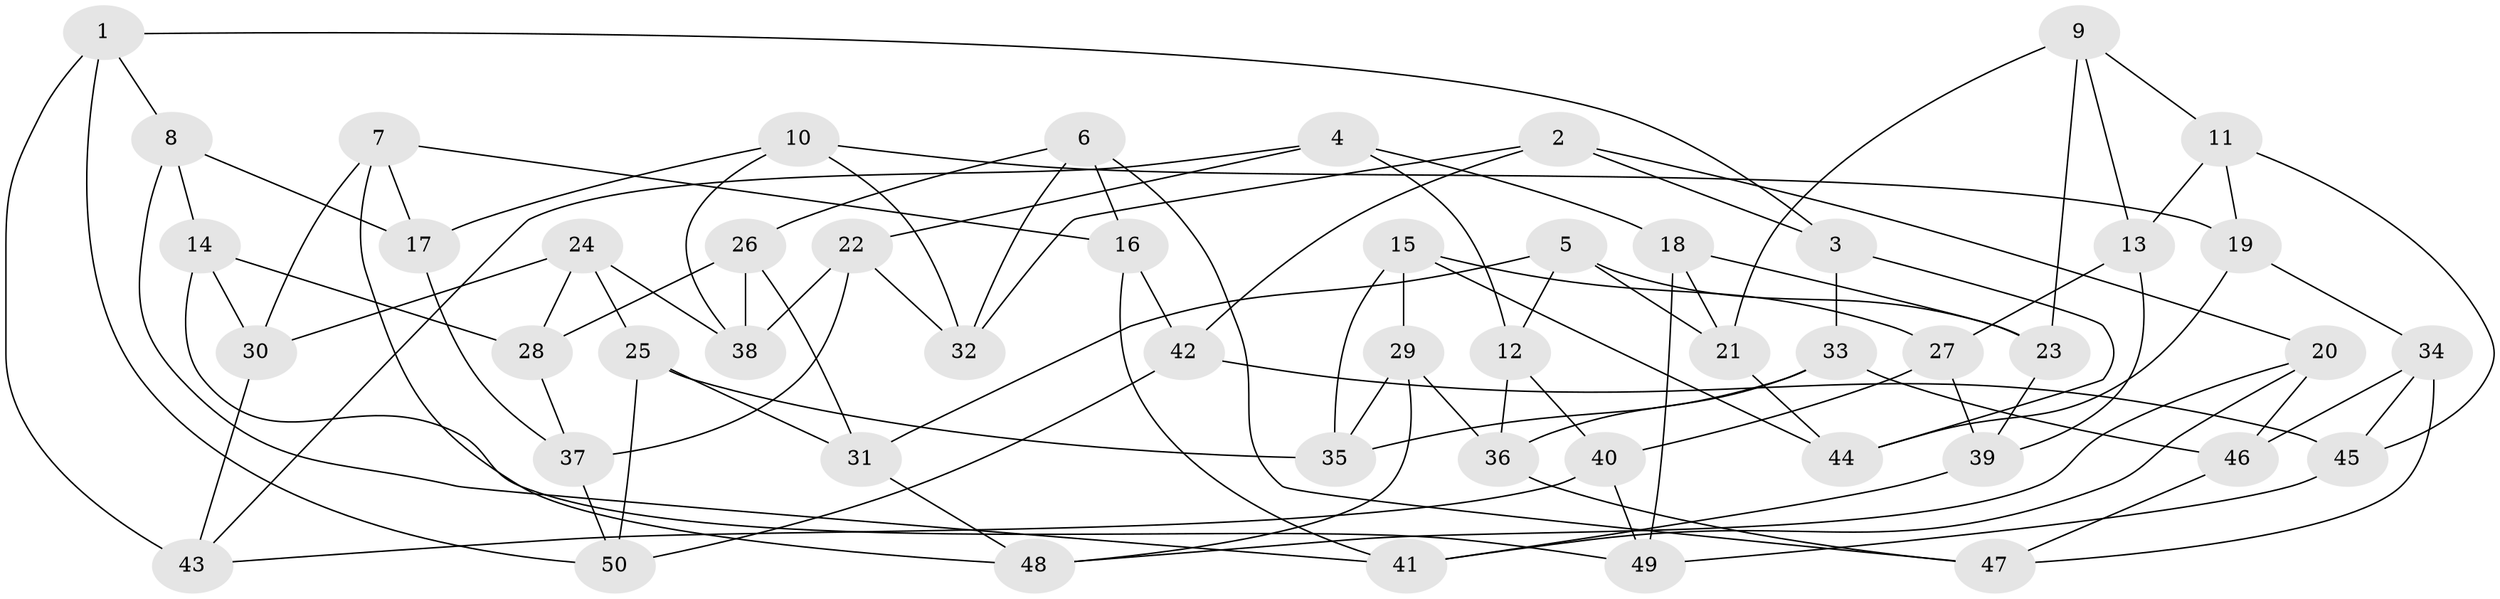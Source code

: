 // coarse degree distribution, {4: 0.7714285714285715, 8: 0.02857142857142857, 10: 0.02857142857142857, 9: 0.02857142857142857, 7: 0.02857142857142857, 3: 0.11428571428571428}
// Generated by graph-tools (version 1.1) at 2025/53/03/04/25 22:53:39]
// undirected, 50 vertices, 100 edges
graph export_dot {
  node [color=gray90,style=filled];
  1;
  2;
  3;
  4;
  5;
  6;
  7;
  8;
  9;
  10;
  11;
  12;
  13;
  14;
  15;
  16;
  17;
  18;
  19;
  20;
  21;
  22;
  23;
  24;
  25;
  26;
  27;
  28;
  29;
  30;
  31;
  32;
  33;
  34;
  35;
  36;
  37;
  38;
  39;
  40;
  41;
  42;
  43;
  44;
  45;
  46;
  47;
  48;
  49;
  50;
  1 -- 50;
  1 -- 8;
  1 -- 3;
  1 -- 43;
  2 -- 42;
  2 -- 3;
  2 -- 32;
  2 -- 20;
  3 -- 33;
  3 -- 44;
  4 -- 18;
  4 -- 12;
  4 -- 43;
  4 -- 22;
  5 -- 12;
  5 -- 21;
  5 -- 31;
  5 -- 23;
  6 -- 26;
  6 -- 47;
  6 -- 16;
  6 -- 32;
  7 -- 48;
  7 -- 30;
  7 -- 16;
  7 -- 17;
  8 -- 41;
  8 -- 17;
  8 -- 14;
  9 -- 11;
  9 -- 23;
  9 -- 13;
  9 -- 21;
  10 -- 19;
  10 -- 32;
  10 -- 17;
  10 -- 38;
  11 -- 13;
  11 -- 19;
  11 -- 45;
  12 -- 40;
  12 -- 36;
  13 -- 27;
  13 -- 39;
  14 -- 30;
  14 -- 49;
  14 -- 28;
  15 -- 29;
  15 -- 35;
  15 -- 44;
  15 -- 27;
  16 -- 42;
  16 -- 41;
  17 -- 37;
  18 -- 49;
  18 -- 23;
  18 -- 21;
  19 -- 44;
  19 -- 34;
  20 -- 46;
  20 -- 48;
  20 -- 41;
  21 -- 44;
  22 -- 32;
  22 -- 37;
  22 -- 38;
  23 -- 39;
  24 -- 30;
  24 -- 28;
  24 -- 38;
  24 -- 25;
  25 -- 35;
  25 -- 50;
  25 -- 31;
  26 -- 38;
  26 -- 31;
  26 -- 28;
  27 -- 40;
  27 -- 39;
  28 -- 37;
  29 -- 36;
  29 -- 35;
  29 -- 48;
  30 -- 43;
  31 -- 48;
  33 -- 36;
  33 -- 46;
  33 -- 35;
  34 -- 46;
  34 -- 45;
  34 -- 47;
  36 -- 47;
  37 -- 50;
  39 -- 41;
  40 -- 49;
  40 -- 43;
  42 -- 45;
  42 -- 50;
  45 -- 49;
  46 -- 47;
}
